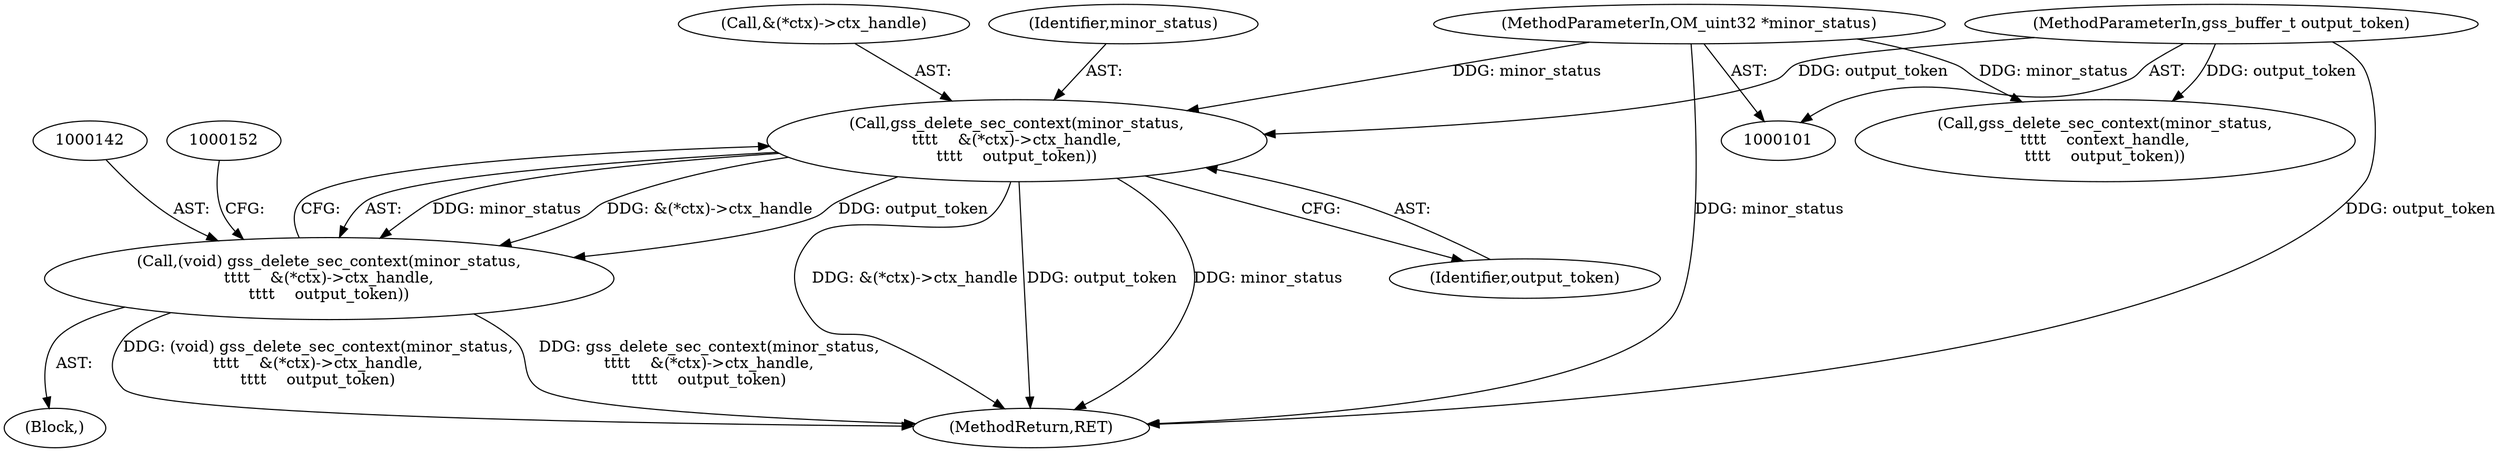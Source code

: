 digraph "0_krb5_b51b33f2bc5d1497ddf5bd107f791c101695000d_6@pointer" {
"1000143" [label="(Call,gss_delete_sec_context(minor_status,\n\t\t\t\t    &(*ctx)->ctx_handle,\n\t\t\t\t    output_token))"];
"1000102" [label="(MethodParameterIn,OM_uint32 *minor_status)"];
"1000104" [label="(MethodParameterIn,gss_buffer_t output_token)"];
"1000141" [label="(Call,(void) gss_delete_sec_context(minor_status,\n\t\t\t\t    &(*ctx)->ctx_handle,\n\t\t\t\t    output_token))"];
"1000159" [label="(Call,gss_delete_sec_context(minor_status,\n\t\t\t\t    context_handle,\n\t\t\t\t    output_token))"];
"1000145" [label="(Call,&(*ctx)->ctx_handle)"];
"1000104" [label="(MethodParameterIn,gss_buffer_t output_token)"];
"1000150" [label="(Identifier,output_token)"];
"1000102" [label="(MethodParameterIn,OM_uint32 *minor_status)"];
"1000165" [label="(MethodReturn,RET)"];
"1000144" [label="(Identifier,minor_status)"];
"1000143" [label="(Call,gss_delete_sec_context(minor_status,\n\t\t\t\t    &(*ctx)->ctx_handle,\n\t\t\t\t    output_token))"];
"1000141" [label="(Call,(void) gss_delete_sec_context(minor_status,\n\t\t\t\t    &(*ctx)->ctx_handle,\n\t\t\t\t    output_token))"];
"1000140" [label="(Block,)"];
"1000143" -> "1000141"  [label="AST: "];
"1000143" -> "1000150"  [label="CFG: "];
"1000144" -> "1000143"  [label="AST: "];
"1000145" -> "1000143"  [label="AST: "];
"1000150" -> "1000143"  [label="AST: "];
"1000141" -> "1000143"  [label="CFG: "];
"1000143" -> "1000165"  [label="DDG: output_token"];
"1000143" -> "1000165"  [label="DDG: minor_status"];
"1000143" -> "1000165"  [label="DDG: &(*ctx)->ctx_handle"];
"1000143" -> "1000141"  [label="DDG: minor_status"];
"1000143" -> "1000141"  [label="DDG: &(*ctx)->ctx_handle"];
"1000143" -> "1000141"  [label="DDG: output_token"];
"1000102" -> "1000143"  [label="DDG: minor_status"];
"1000104" -> "1000143"  [label="DDG: output_token"];
"1000102" -> "1000101"  [label="AST: "];
"1000102" -> "1000165"  [label="DDG: minor_status"];
"1000102" -> "1000159"  [label="DDG: minor_status"];
"1000104" -> "1000101"  [label="AST: "];
"1000104" -> "1000165"  [label="DDG: output_token"];
"1000104" -> "1000159"  [label="DDG: output_token"];
"1000141" -> "1000140"  [label="AST: "];
"1000142" -> "1000141"  [label="AST: "];
"1000152" -> "1000141"  [label="CFG: "];
"1000141" -> "1000165"  [label="DDG: (void) gss_delete_sec_context(minor_status,\n\t\t\t\t    &(*ctx)->ctx_handle,\n\t\t\t\t    output_token)"];
"1000141" -> "1000165"  [label="DDG: gss_delete_sec_context(minor_status,\n\t\t\t\t    &(*ctx)->ctx_handle,\n\t\t\t\t    output_token)"];
}
